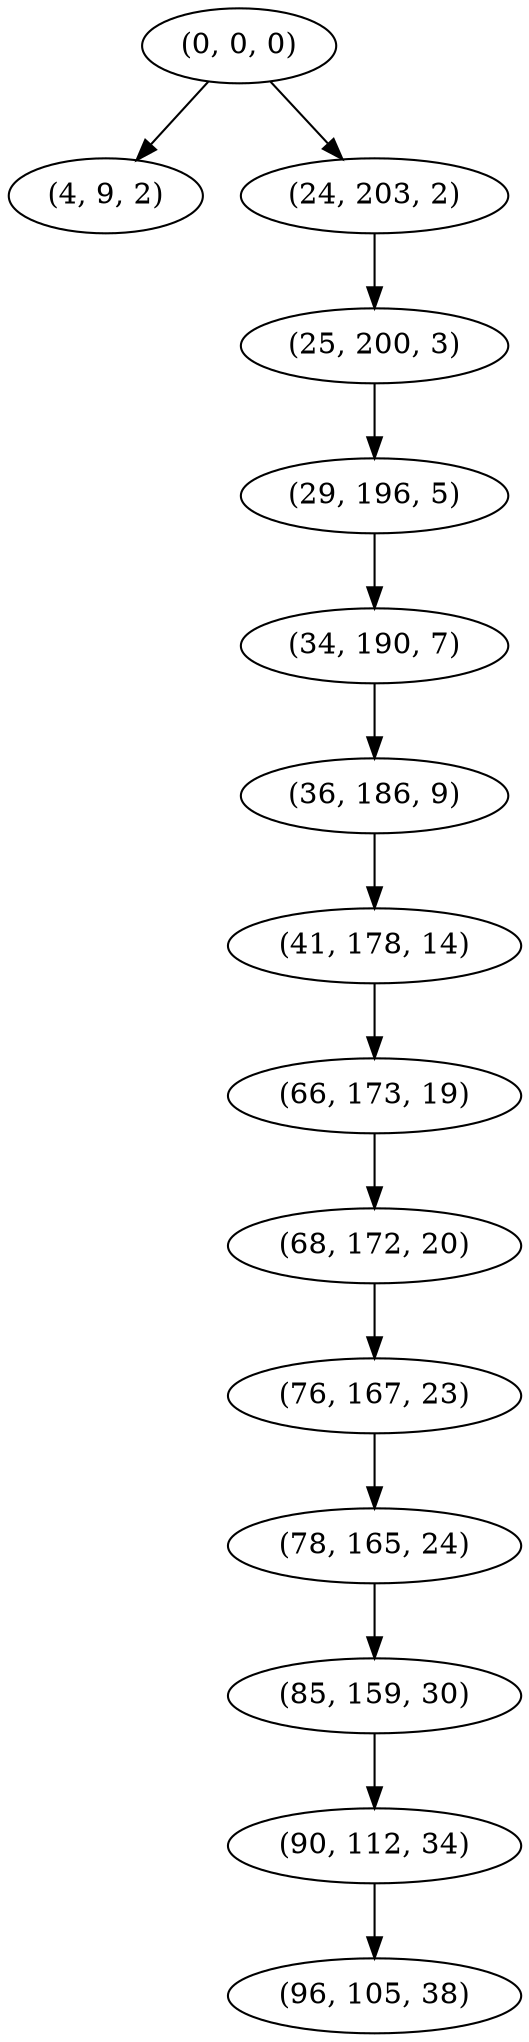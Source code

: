 digraph tree {
    "(0, 0, 0)";
    "(4, 9, 2)";
    "(24, 203, 2)";
    "(25, 200, 3)";
    "(29, 196, 5)";
    "(34, 190, 7)";
    "(36, 186, 9)";
    "(41, 178, 14)";
    "(66, 173, 19)";
    "(68, 172, 20)";
    "(76, 167, 23)";
    "(78, 165, 24)";
    "(85, 159, 30)";
    "(90, 112, 34)";
    "(96, 105, 38)";
    "(0, 0, 0)" -> "(4, 9, 2)";
    "(0, 0, 0)" -> "(24, 203, 2)";
    "(24, 203, 2)" -> "(25, 200, 3)";
    "(25, 200, 3)" -> "(29, 196, 5)";
    "(29, 196, 5)" -> "(34, 190, 7)";
    "(34, 190, 7)" -> "(36, 186, 9)";
    "(36, 186, 9)" -> "(41, 178, 14)";
    "(41, 178, 14)" -> "(66, 173, 19)";
    "(66, 173, 19)" -> "(68, 172, 20)";
    "(68, 172, 20)" -> "(76, 167, 23)";
    "(76, 167, 23)" -> "(78, 165, 24)";
    "(78, 165, 24)" -> "(85, 159, 30)";
    "(85, 159, 30)" -> "(90, 112, 34)";
    "(90, 112, 34)" -> "(96, 105, 38)";
}
